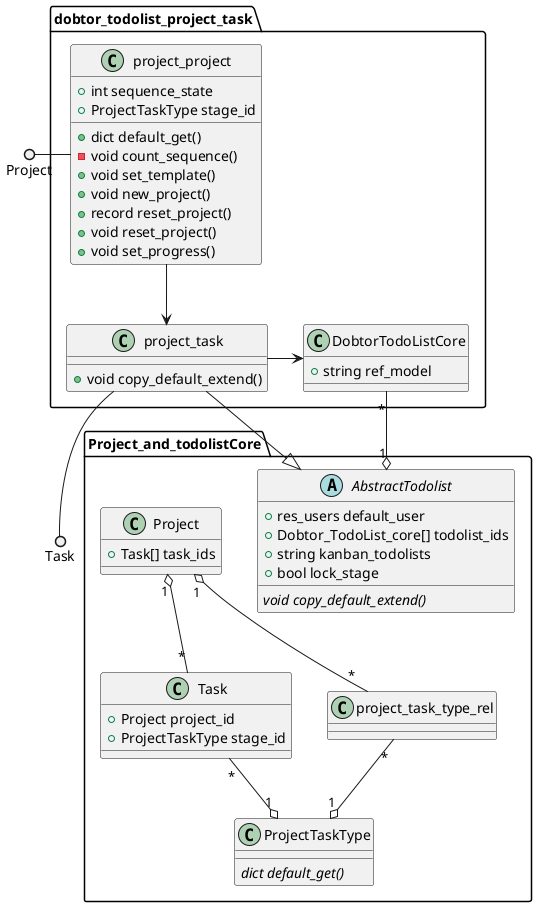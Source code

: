 @startuml
' skinparam monochrome true
' skinparam handwritten true
' skinparam packageFontColor red

package Project_and_todolistCore{

    
    Class Task {
        + Project project_id
        + ProjectTaskType stage_id
    }


    abstract class AbstractTodolist {
        + res_users default_user
        + Dobtor_TodoList_core[] todolist_ids
        + string kanban_todolists
        + bool lock_stage
        {abstract} void copy_default_extend()
    }


    Class Project {
        + Task[] task_ids 
    }

    Class project_task_type_rel {

    }

    Class ProjectTaskType {
        {abstract} dict default_get()
    }


}

package dobtor_todolist_project_task {
    Class project_project {
        + int sequence_state
        + ProjectTaskType stage_id
        + dict default_get()
        - void count_sequence()
        + void set_template()
        + void new_project()
        + record reset_project()
        + void reset_project()
        + void set_progress()
    }

    Class DobtorTodoListCore {
        + string ref_model
    }

    Class project_task {
        + void copy_default_extend()
    }
} 

project_task --|> AbstractTodolist
Task "*" --o "1" ProjectTaskType
Project "1" o-- "*" Task
Project "1" o-- "*" project_task_type_rel
project_task_type_rel "*" --o "1" ProjectTaskType
Project ()- project_project
' ProjectTaskType "1" o-- "*" project_project
project_task --() Task
AbstractTodolist "1" o-- "*" DobtorTodoListCore
' ProjectTaskType <|- project_task
project_project --> project_task
project_task -> DobtorTodoListCore
@enduml